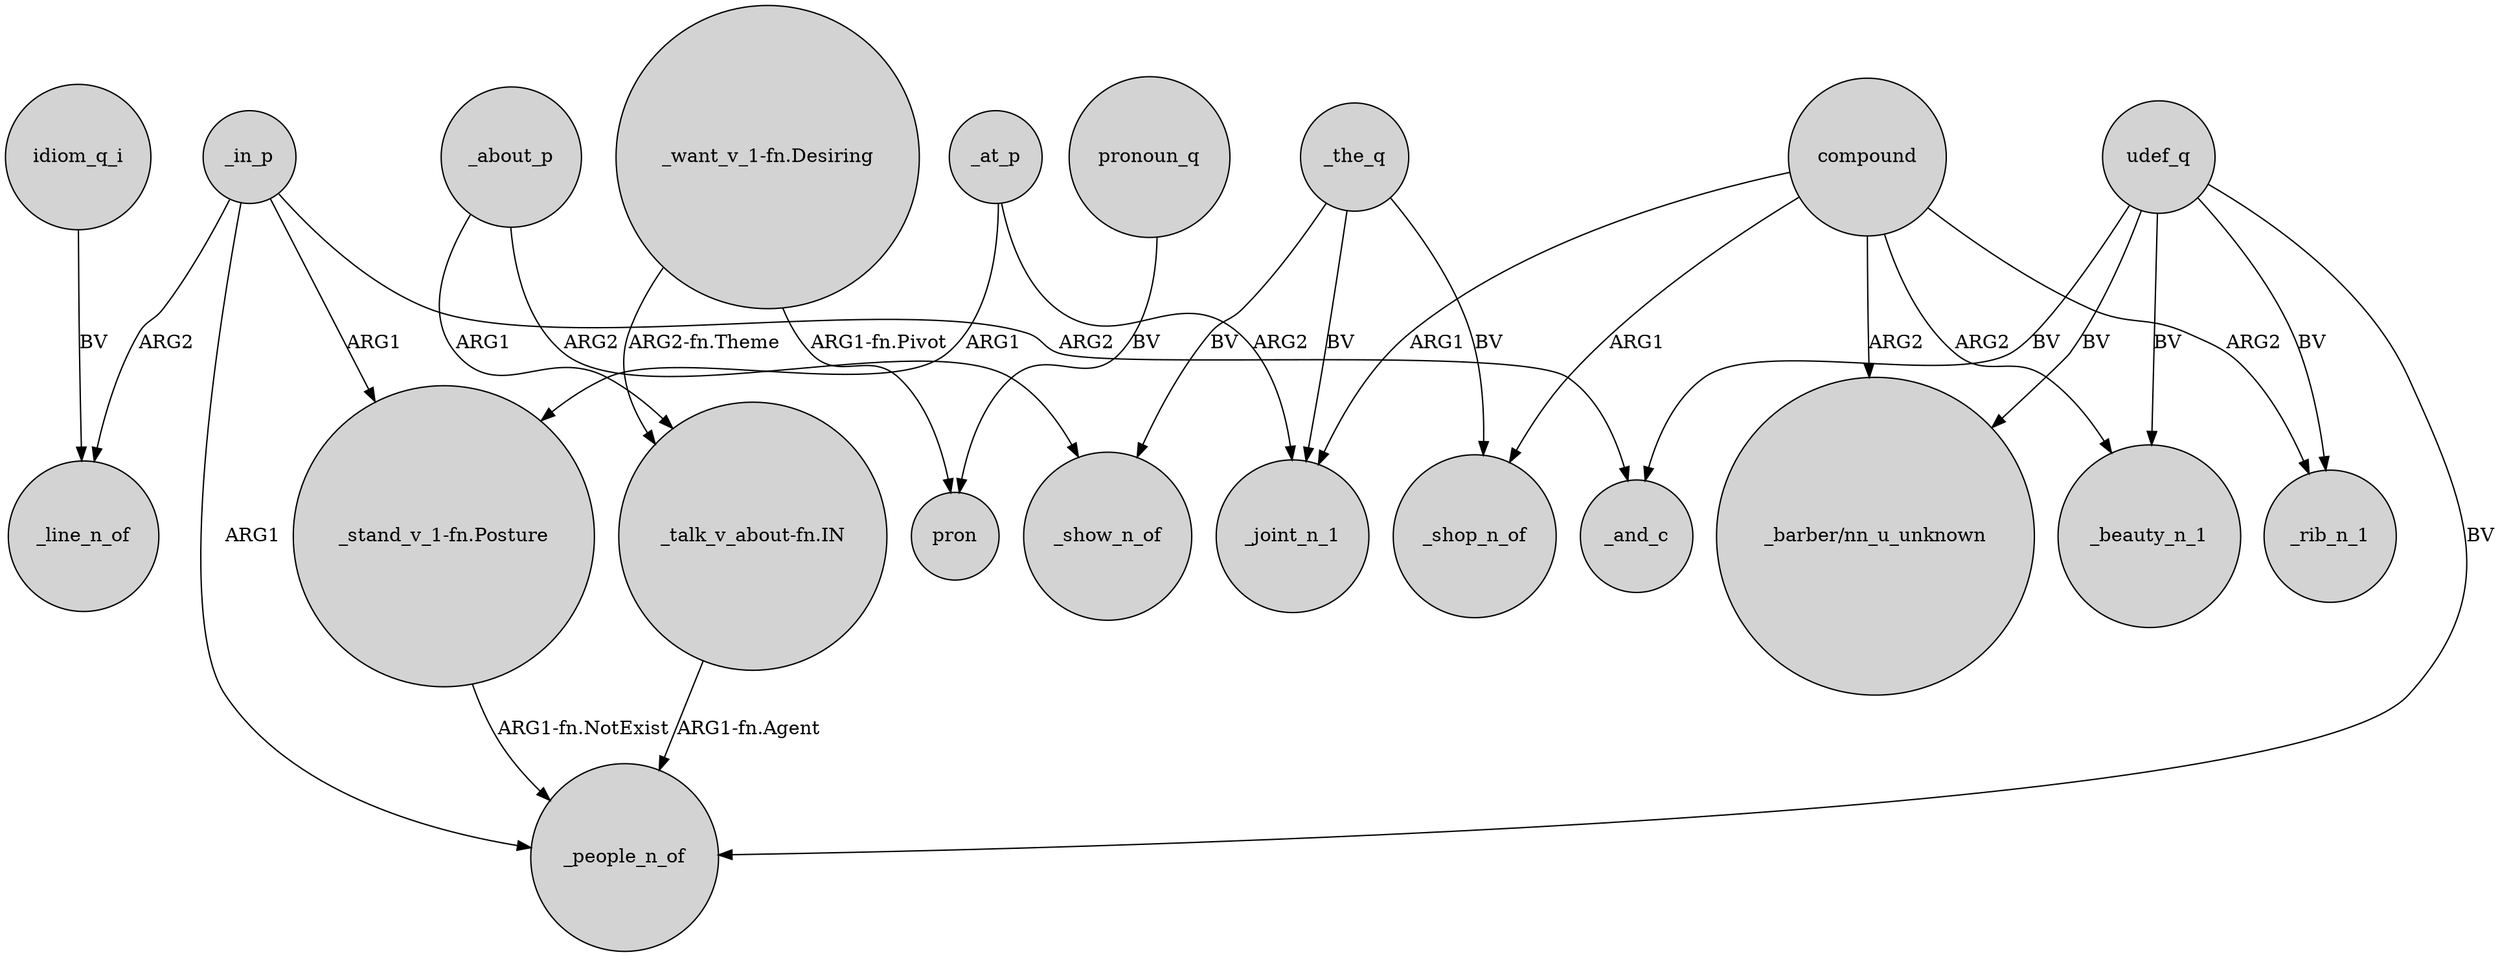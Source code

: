 digraph {
	node [shape=circle style=filled]
	_in_p -> "_stand_v_1-fn.Posture" [label=ARG1]
	_about_p -> "_talk_v_about-fn.IN" [label=ARG1]
	"_stand_v_1-fn.Posture" -> _people_n_of [label="ARG1-fn.NotExist"]
	compound -> _shop_n_of [label=ARG1]
	"_want_v_1-fn.Desiring" -> pron [label="ARG1-fn.Pivot"]
	"_want_v_1-fn.Desiring" -> "_talk_v_about-fn.IN" [label="ARG2-fn.Theme"]
	udef_q -> "_barber/nn_u_unknown" [label=BV]
	_at_p -> "_stand_v_1-fn.Posture" [label=ARG1]
	_about_p -> _show_n_of [label=ARG2]
	_at_p -> _joint_n_1 [label=ARG2]
	udef_q -> _rib_n_1 [label=BV]
	_the_q -> _joint_n_1 [label=BV]
	compound -> _rib_n_1 [label=ARG2]
	pronoun_q -> pron [label=BV]
	udef_q -> _people_n_of [label=BV]
	udef_q -> _beauty_n_1 [label=BV]
	_in_p -> _people_n_of [label=ARG1]
	"_talk_v_about-fn.IN" -> _people_n_of [label="ARG1-fn.Agent"]
	_in_p -> _line_n_of [label=ARG2]
	compound -> _joint_n_1 [label=ARG1]
	_the_q -> _shop_n_of [label=BV]
	idiom_q_i -> _line_n_of [label=BV]
	udef_q -> _and_c [label=BV]
	_in_p -> _and_c [label=ARG2]
	compound -> _beauty_n_1 [label=ARG2]
	_the_q -> _show_n_of [label=BV]
	compound -> "_barber/nn_u_unknown" [label=ARG2]
}
